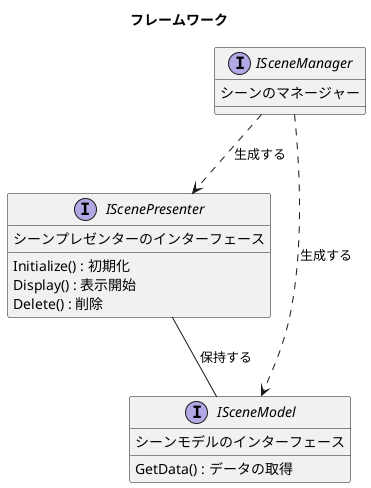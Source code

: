 @startuml フレームワーク

title フレームワーク

interface ISceneManager {
    シーンのマネージャー
}

interface IScenePresenter {
    シーンプレゼンターのインターフェース

    Initialize() : 初期化
    Display() : 表示開始
    Delete() : 削除
}

interface ISceneModel {
    シーンモデルのインターフェース

    GetData() : データの取得
}

ISceneManager ..> IScenePresenter : 生成する
ISceneManager ..> ISceneModel : 生成する
IScenePresenter -- ISceneModel : 保持する

@enduml

@startuml シーンの管理

title シーンの管理

class SceneManager {
    *常駐
    シーンの管理
}

class AdvManager {
    *常駐
    アドベンチャー画面の管理
}

class StagingManager {
    *常駐
    画面に演出を表示する
}

class ConfigManager {
    *常駐
    設定を変更する
}

class AdvSceneManager {
    アドベンチャー画面の管理クラス
}

class TitleSceneManager {
    タイトル画面の管理クラス
}

class GallarySceneManager {
    ギャラリー画面の管理クラス
}

SceneManager -down-> TitleSceneManager : タイトル画面遷移
SceneManager -down-> GallarySceneManager : ギャラリー画面遷移
SceneManager -down-> AdvSceneManager : アドベンチャー画面遷移

AdvManager -- AdvSceneManager

@enduml

@startuml タイトル画面

title タイトル画面

class TitlePresenter {
    タイトル画面の挙動
}

class TitleModel {
    タイトルデータ処理
}

TitleSceneManager ..> TitlePresenter : <create>
TitleSceneManager ..> TitleModel : <create>
TitlePresenter -- TitleModel

@enduml

@startuml アドベンチャー画面

title アドベンチャー画面

class AdvPresenter {
    アドベンチャー画面の挙動
}

class AdvModel {
    アドベンチャーデータ処理
}

class Utageクラス {
    Utage周りのクラス
}

AdvSceneManager ..> AdvPresenter : <create>
AdvSceneManager ..> AdvModel : <create>
AdvPresenter -- AdvModel

@enduml

@startuml ギャラリー画面

title ギャラリー画面

class GallaryTopPresenter {
    ギャラリー画面の挙動クラス
}

class GallaryTopModel {
    ギャラリーデータ処理
}

class GallarySoundPresenter {
    サウンド鑑賞の挙動クラス
}

class GallarySoundModel {
    サウンドデータ処理
}

class GallaryVisualPresenter {
    CG閲覧の挙動クラス
}

class GalalryVisualModel {
    CG閲覧データ処理
}

GallarySceneManager ..> GallaryTopPresenter : <create>
GallarySceneManager ..> GallaryTopModel : <create>
GallaryTopPresenter -- GallaryTopModel

GallarySceneManager ..> GallarySoundPresenter : <create>
GallarySceneManager ..> GallarySoundModel : <create>
GallarySoundPresenter -- GallarySoundModel

GallarySceneManager ..> GallaryVisualPresenter
GallarySceneManager ..> GalalryVisualModel
GallaryVisualPresenter -- GalalryVisualModel

@enduml

